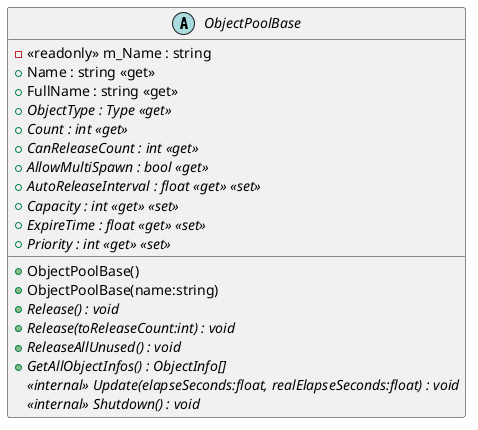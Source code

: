 @startuml
abstract class ObjectPoolBase {
    - <<readonly>> m_Name : string
    + ObjectPoolBase()
    + ObjectPoolBase(name:string)
    + Name : string <<get>>
    + FullName : string <<get>>
    + {abstract} ObjectType : Type <<get>>
    + {abstract} Count : int <<get>>
    + {abstract} CanReleaseCount : int <<get>>
    + {abstract} AllowMultiSpawn : bool <<get>>
    + {abstract} AutoReleaseInterval : float <<get>> <<set>>
    + {abstract} Capacity : int <<get>> <<set>>
    + {abstract} ExpireTime : float <<get>> <<set>>
    + {abstract} Priority : int <<get>> <<set>>
    + {abstract} Release() : void
    + {abstract} Release(toReleaseCount:int) : void
    + {abstract} ReleaseAllUnused() : void
    + {abstract} GetAllObjectInfos() : ObjectInfo[]
    <<internal>> {abstract} Update(elapseSeconds:float, realElapseSeconds:float) : void
    <<internal>> {abstract} Shutdown() : void
}
@enduml

